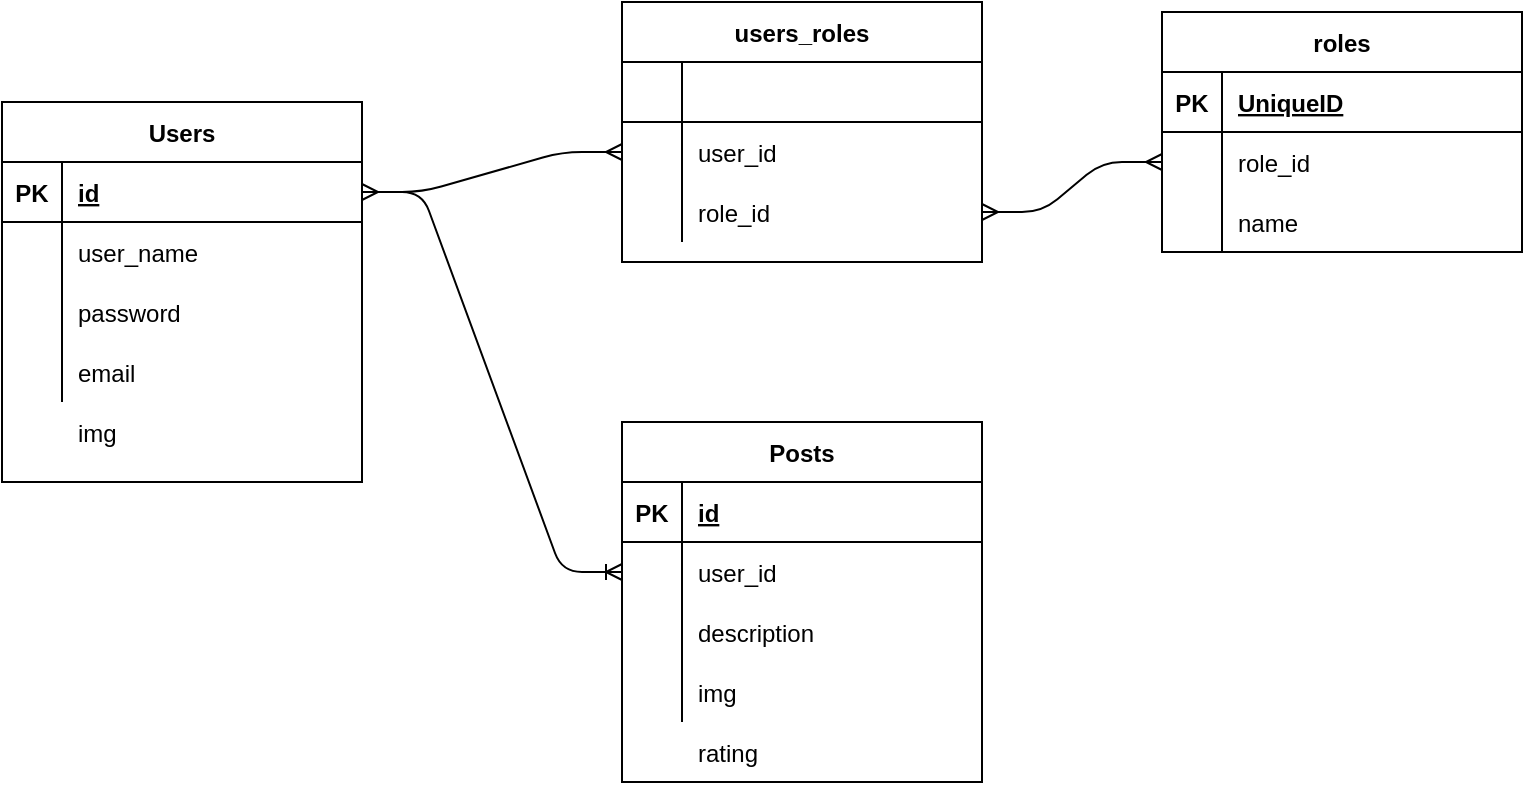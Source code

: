 <mxfile version="14.8.3" type="device"><diagram id="sKGZkR5FPVQoUr3HCv91" name="Page-1"><mxGraphModel dx="1381" dy="764" grid="1" gridSize="10" guides="1" tooltips="1" connect="1" arrows="1" fold="1" page="1" pageScale="1" pageWidth="827" pageHeight="1169" math="0" shadow="0"><root><mxCell id="0"/><mxCell id="1" parent="0"/><mxCell id="boJ0EUgw8tI9l7LTR4hV-2" value="Users" style="shape=table;startSize=30;container=1;collapsible=1;childLayout=tableLayout;fixedRows=1;rowLines=0;fontStyle=1;align=center;resizeLast=1;" vertex="1" parent="1"><mxGeometry x="120" y="290" width="180" height="190" as="geometry"/></mxCell><mxCell id="boJ0EUgw8tI9l7LTR4hV-3" value="" style="shape=partialRectangle;collapsible=0;dropTarget=0;pointerEvents=0;fillColor=none;top=0;left=0;bottom=1;right=0;points=[[0,0.5],[1,0.5]];portConstraint=eastwest;" vertex="1" parent="boJ0EUgw8tI9l7LTR4hV-2"><mxGeometry y="30" width="180" height="30" as="geometry"/></mxCell><mxCell id="boJ0EUgw8tI9l7LTR4hV-4" value="PK" style="shape=partialRectangle;connectable=0;fillColor=none;top=0;left=0;bottom=0;right=0;fontStyle=1;overflow=hidden;" vertex="1" parent="boJ0EUgw8tI9l7LTR4hV-3"><mxGeometry width="30" height="30" as="geometry"/></mxCell><mxCell id="boJ0EUgw8tI9l7LTR4hV-5" value="id" style="shape=partialRectangle;connectable=0;fillColor=none;top=0;left=0;bottom=0;right=0;align=left;spacingLeft=6;fontStyle=5;overflow=hidden;" vertex="1" parent="boJ0EUgw8tI9l7LTR4hV-3"><mxGeometry x="30" width="150" height="30" as="geometry"/></mxCell><mxCell id="boJ0EUgw8tI9l7LTR4hV-6" value="" style="shape=partialRectangle;collapsible=0;dropTarget=0;pointerEvents=0;fillColor=none;top=0;left=0;bottom=0;right=0;points=[[0,0.5],[1,0.5]];portConstraint=eastwest;" vertex="1" parent="boJ0EUgw8tI9l7LTR4hV-2"><mxGeometry y="60" width="180" height="30" as="geometry"/></mxCell><mxCell id="boJ0EUgw8tI9l7LTR4hV-7" value="" style="shape=partialRectangle;connectable=0;fillColor=none;top=0;left=0;bottom=0;right=0;editable=1;overflow=hidden;" vertex="1" parent="boJ0EUgw8tI9l7LTR4hV-6"><mxGeometry width="30" height="30" as="geometry"/></mxCell><mxCell id="boJ0EUgw8tI9l7LTR4hV-8" value="user_name" style="shape=partialRectangle;connectable=0;fillColor=none;top=0;left=0;bottom=0;right=0;align=left;spacingLeft=6;overflow=hidden;" vertex="1" parent="boJ0EUgw8tI9l7LTR4hV-6"><mxGeometry x="30" width="150" height="30" as="geometry"/></mxCell><mxCell id="boJ0EUgw8tI9l7LTR4hV-9" value="" style="shape=partialRectangle;collapsible=0;dropTarget=0;pointerEvents=0;fillColor=none;top=0;left=0;bottom=0;right=0;points=[[0,0.5],[1,0.5]];portConstraint=eastwest;" vertex="1" parent="boJ0EUgw8tI9l7LTR4hV-2"><mxGeometry y="90" width="180" height="30" as="geometry"/></mxCell><mxCell id="boJ0EUgw8tI9l7LTR4hV-10" value="" style="shape=partialRectangle;connectable=0;fillColor=none;top=0;left=0;bottom=0;right=0;editable=1;overflow=hidden;" vertex="1" parent="boJ0EUgw8tI9l7LTR4hV-9"><mxGeometry width="30" height="30" as="geometry"/></mxCell><mxCell id="boJ0EUgw8tI9l7LTR4hV-11" value="password" style="shape=partialRectangle;connectable=0;fillColor=none;top=0;left=0;bottom=0;right=0;align=left;spacingLeft=6;overflow=hidden;" vertex="1" parent="boJ0EUgw8tI9l7LTR4hV-9"><mxGeometry x="30" width="150" height="30" as="geometry"/></mxCell><mxCell id="boJ0EUgw8tI9l7LTR4hV-12" value="" style="shape=partialRectangle;collapsible=0;dropTarget=0;pointerEvents=0;fillColor=none;top=0;left=0;bottom=0;right=0;points=[[0,0.5],[1,0.5]];portConstraint=eastwest;" vertex="1" parent="boJ0EUgw8tI9l7LTR4hV-2"><mxGeometry y="120" width="180" height="30" as="geometry"/></mxCell><mxCell id="boJ0EUgw8tI9l7LTR4hV-13" value="" style="shape=partialRectangle;connectable=0;fillColor=none;top=0;left=0;bottom=0;right=0;editable=1;overflow=hidden;" vertex="1" parent="boJ0EUgw8tI9l7LTR4hV-12"><mxGeometry width="30" height="30" as="geometry"/></mxCell><mxCell id="boJ0EUgw8tI9l7LTR4hV-14" value="email" style="shape=partialRectangle;connectable=0;fillColor=none;top=0;left=0;bottom=0;right=0;align=left;spacingLeft=6;overflow=hidden;" vertex="1" parent="boJ0EUgw8tI9l7LTR4hV-12"><mxGeometry x="30" width="150" height="30" as="geometry"/></mxCell><mxCell id="boJ0EUgw8tI9l7LTR4hV-29" value="img" style="shape=partialRectangle;connectable=0;fillColor=none;top=0;left=0;bottom=0;right=0;align=left;spacingLeft=6;overflow=hidden;" vertex="1" parent="1"><mxGeometry x="150" y="440" width="150" height="30" as="geometry"/></mxCell><mxCell id="boJ0EUgw8tI9l7LTR4hV-30" value="users_roles" style="shape=table;startSize=30;container=1;collapsible=1;childLayout=tableLayout;fixedRows=1;rowLines=0;fontStyle=1;align=center;resizeLast=1;" vertex="1" parent="1"><mxGeometry x="430" y="240" width="180" height="130" as="geometry"/></mxCell><mxCell id="boJ0EUgw8tI9l7LTR4hV-31" value="" style="shape=partialRectangle;collapsible=0;dropTarget=0;pointerEvents=0;fillColor=none;top=0;left=0;bottom=1;right=0;points=[[0,0.5],[1,0.5]];portConstraint=eastwest;" vertex="1" parent="boJ0EUgw8tI9l7LTR4hV-30"><mxGeometry y="30" width="180" height="30" as="geometry"/></mxCell><mxCell id="boJ0EUgw8tI9l7LTR4hV-32" value="" style="shape=partialRectangle;connectable=0;fillColor=none;top=0;left=0;bottom=0;right=0;fontStyle=1;overflow=hidden;" vertex="1" parent="boJ0EUgw8tI9l7LTR4hV-31"><mxGeometry width="30" height="30" as="geometry"/></mxCell><mxCell id="boJ0EUgw8tI9l7LTR4hV-33" value="" style="shape=partialRectangle;connectable=0;fillColor=none;top=0;left=0;bottom=0;right=0;align=left;spacingLeft=6;fontStyle=5;overflow=hidden;" vertex="1" parent="boJ0EUgw8tI9l7LTR4hV-31"><mxGeometry x="30" width="150" height="30" as="geometry"/></mxCell><mxCell id="boJ0EUgw8tI9l7LTR4hV-34" value="" style="shape=partialRectangle;collapsible=0;dropTarget=0;pointerEvents=0;fillColor=none;top=0;left=0;bottom=0;right=0;points=[[0,0.5],[1,0.5]];portConstraint=eastwest;" vertex="1" parent="boJ0EUgw8tI9l7LTR4hV-30"><mxGeometry y="60" width="180" height="30" as="geometry"/></mxCell><mxCell id="boJ0EUgw8tI9l7LTR4hV-35" value="" style="shape=partialRectangle;connectable=0;fillColor=none;top=0;left=0;bottom=0;right=0;editable=1;overflow=hidden;" vertex="1" parent="boJ0EUgw8tI9l7LTR4hV-34"><mxGeometry width="30" height="30" as="geometry"/></mxCell><mxCell id="boJ0EUgw8tI9l7LTR4hV-36" value="user_id" style="shape=partialRectangle;connectable=0;fillColor=none;top=0;left=0;bottom=0;right=0;align=left;spacingLeft=6;overflow=hidden;" vertex="1" parent="boJ0EUgw8tI9l7LTR4hV-34"><mxGeometry x="30" width="150" height="30" as="geometry"/></mxCell><mxCell id="boJ0EUgw8tI9l7LTR4hV-37" value="" style="shape=partialRectangle;collapsible=0;dropTarget=0;pointerEvents=0;fillColor=none;top=0;left=0;bottom=0;right=0;points=[[0,0.5],[1,0.5]];portConstraint=eastwest;" vertex="1" parent="boJ0EUgw8tI9l7LTR4hV-30"><mxGeometry y="90" width="180" height="30" as="geometry"/></mxCell><mxCell id="boJ0EUgw8tI9l7LTR4hV-38" value="" style="shape=partialRectangle;connectable=0;fillColor=none;top=0;left=0;bottom=0;right=0;editable=1;overflow=hidden;" vertex="1" parent="boJ0EUgw8tI9l7LTR4hV-37"><mxGeometry width="30" height="30" as="geometry"/></mxCell><mxCell id="boJ0EUgw8tI9l7LTR4hV-39" value="role_id" style="shape=partialRectangle;connectable=0;fillColor=none;top=0;left=0;bottom=0;right=0;align=left;spacingLeft=6;overflow=hidden;" vertex="1" parent="boJ0EUgw8tI9l7LTR4hV-37"><mxGeometry x="30" width="150" height="30" as="geometry"/></mxCell><mxCell id="boJ0EUgw8tI9l7LTR4hV-40" value="roles" style="shape=table;startSize=30;container=1;collapsible=1;childLayout=tableLayout;fixedRows=1;rowLines=0;fontStyle=1;align=center;resizeLast=1;" vertex="1" parent="1"><mxGeometry x="700" y="245" width="180" height="120" as="geometry"/></mxCell><mxCell id="boJ0EUgw8tI9l7LTR4hV-41" value="" style="shape=partialRectangle;collapsible=0;dropTarget=0;pointerEvents=0;fillColor=none;top=0;left=0;bottom=1;right=0;points=[[0,0.5],[1,0.5]];portConstraint=eastwest;" vertex="1" parent="boJ0EUgw8tI9l7LTR4hV-40"><mxGeometry y="30" width="180" height="30" as="geometry"/></mxCell><mxCell id="boJ0EUgw8tI9l7LTR4hV-42" value="PK" style="shape=partialRectangle;connectable=0;fillColor=none;top=0;left=0;bottom=0;right=0;fontStyle=1;overflow=hidden;" vertex="1" parent="boJ0EUgw8tI9l7LTR4hV-41"><mxGeometry width="30" height="30" as="geometry"/></mxCell><mxCell id="boJ0EUgw8tI9l7LTR4hV-43" value="UniqueID" style="shape=partialRectangle;connectable=0;fillColor=none;top=0;left=0;bottom=0;right=0;align=left;spacingLeft=6;fontStyle=5;overflow=hidden;" vertex="1" parent="boJ0EUgw8tI9l7LTR4hV-41"><mxGeometry x="30" width="150" height="30" as="geometry"/></mxCell><mxCell id="boJ0EUgw8tI9l7LTR4hV-44" value="" style="shape=partialRectangle;collapsible=0;dropTarget=0;pointerEvents=0;fillColor=none;top=0;left=0;bottom=0;right=0;points=[[0,0.5],[1,0.5]];portConstraint=eastwest;" vertex="1" parent="boJ0EUgw8tI9l7LTR4hV-40"><mxGeometry y="60" width="180" height="30" as="geometry"/></mxCell><mxCell id="boJ0EUgw8tI9l7LTR4hV-45" value="" style="shape=partialRectangle;connectable=0;fillColor=none;top=0;left=0;bottom=0;right=0;editable=1;overflow=hidden;" vertex="1" parent="boJ0EUgw8tI9l7LTR4hV-44"><mxGeometry width="30" height="30" as="geometry"/></mxCell><mxCell id="boJ0EUgw8tI9l7LTR4hV-46" value="role_id" style="shape=partialRectangle;connectable=0;fillColor=none;top=0;left=0;bottom=0;right=0;align=left;spacingLeft=6;overflow=hidden;" vertex="1" parent="boJ0EUgw8tI9l7LTR4hV-44"><mxGeometry x="30" width="150" height="30" as="geometry"/></mxCell><mxCell id="boJ0EUgw8tI9l7LTR4hV-47" value="" style="shape=partialRectangle;collapsible=0;dropTarget=0;pointerEvents=0;fillColor=none;top=0;left=0;bottom=0;right=0;points=[[0,0.5],[1,0.5]];portConstraint=eastwest;" vertex="1" parent="boJ0EUgw8tI9l7LTR4hV-40"><mxGeometry y="90" width="180" height="30" as="geometry"/></mxCell><mxCell id="boJ0EUgw8tI9l7LTR4hV-48" value="" style="shape=partialRectangle;connectable=0;fillColor=none;top=0;left=0;bottom=0;right=0;editable=1;overflow=hidden;" vertex="1" parent="boJ0EUgw8tI9l7LTR4hV-47"><mxGeometry width="30" height="30" as="geometry"/></mxCell><mxCell id="boJ0EUgw8tI9l7LTR4hV-49" value="name" style="shape=partialRectangle;connectable=0;fillColor=none;top=0;left=0;bottom=0;right=0;align=left;spacingLeft=6;overflow=hidden;" vertex="1" parent="boJ0EUgw8tI9l7LTR4hV-47"><mxGeometry x="30" width="150" height="30" as="geometry"/></mxCell><mxCell id="boJ0EUgw8tI9l7LTR4hV-50" value="" style="edgeStyle=entityRelationEdgeStyle;fontSize=12;html=1;endArrow=ERmany;startArrow=ERmany;exitX=1;exitY=0.5;exitDx=0;exitDy=0;entryX=0;entryY=0.5;entryDx=0;entryDy=0;" edge="1" parent="1" source="boJ0EUgw8tI9l7LTR4hV-3" target="boJ0EUgw8tI9l7LTR4hV-34"><mxGeometry width="100" height="100" relative="1" as="geometry"><mxPoint x="360" y="440" as="sourcePoint"/><mxPoint x="460" y="340" as="targetPoint"/></mxGeometry></mxCell><mxCell id="boJ0EUgw8tI9l7LTR4hV-51" value="" style="edgeStyle=entityRelationEdgeStyle;fontSize=12;html=1;endArrow=ERmany;startArrow=ERmany;entryX=0;entryY=0.5;entryDx=0;entryDy=0;exitX=1;exitY=0.5;exitDx=0;exitDy=0;" edge="1" parent="1" source="boJ0EUgw8tI9l7LTR4hV-37" target="boJ0EUgw8tI9l7LTR4hV-44"><mxGeometry width="100" height="100" relative="1" as="geometry"><mxPoint x="360" y="440" as="sourcePoint"/><mxPoint x="460" y="340" as="targetPoint"/></mxGeometry></mxCell><mxCell id="boJ0EUgw8tI9l7LTR4hV-52" value="Posts" style="shape=table;startSize=30;container=1;collapsible=1;childLayout=tableLayout;fixedRows=1;rowLines=0;fontStyle=1;align=center;resizeLast=1;" vertex="1" parent="1"><mxGeometry x="430" y="450" width="180" height="180" as="geometry"/></mxCell><mxCell id="boJ0EUgw8tI9l7LTR4hV-53" value="" style="shape=partialRectangle;collapsible=0;dropTarget=0;pointerEvents=0;fillColor=none;top=0;left=0;bottom=1;right=0;points=[[0,0.5],[1,0.5]];portConstraint=eastwest;" vertex="1" parent="boJ0EUgw8tI9l7LTR4hV-52"><mxGeometry y="30" width="180" height="30" as="geometry"/></mxCell><mxCell id="boJ0EUgw8tI9l7LTR4hV-54" value="PK" style="shape=partialRectangle;connectable=0;fillColor=none;top=0;left=0;bottom=0;right=0;fontStyle=1;overflow=hidden;" vertex="1" parent="boJ0EUgw8tI9l7LTR4hV-53"><mxGeometry width="30" height="30" as="geometry"/></mxCell><mxCell id="boJ0EUgw8tI9l7LTR4hV-55" value="id" style="shape=partialRectangle;connectable=0;fillColor=none;top=0;left=0;bottom=0;right=0;align=left;spacingLeft=6;fontStyle=5;overflow=hidden;" vertex="1" parent="boJ0EUgw8tI9l7LTR4hV-53"><mxGeometry x="30" width="150" height="30" as="geometry"/></mxCell><mxCell id="boJ0EUgw8tI9l7LTR4hV-56" value="" style="shape=partialRectangle;collapsible=0;dropTarget=0;pointerEvents=0;fillColor=none;top=0;left=0;bottom=0;right=0;points=[[0,0.5],[1,0.5]];portConstraint=eastwest;" vertex="1" parent="boJ0EUgw8tI9l7LTR4hV-52"><mxGeometry y="60" width="180" height="30" as="geometry"/></mxCell><mxCell id="boJ0EUgw8tI9l7LTR4hV-57" value="" style="shape=partialRectangle;connectable=0;fillColor=none;top=0;left=0;bottom=0;right=0;editable=1;overflow=hidden;" vertex="1" parent="boJ0EUgw8tI9l7LTR4hV-56"><mxGeometry width="30" height="30" as="geometry"/></mxCell><mxCell id="boJ0EUgw8tI9l7LTR4hV-58" value="user_id" style="shape=partialRectangle;connectable=0;fillColor=none;top=0;left=0;bottom=0;right=0;align=left;spacingLeft=6;overflow=hidden;" vertex="1" parent="boJ0EUgw8tI9l7LTR4hV-56"><mxGeometry x="30" width="150" height="30" as="geometry"/></mxCell><mxCell id="boJ0EUgw8tI9l7LTR4hV-59" value="" style="shape=partialRectangle;collapsible=0;dropTarget=0;pointerEvents=0;fillColor=none;top=0;left=0;bottom=0;right=0;points=[[0,0.5],[1,0.5]];portConstraint=eastwest;" vertex="1" parent="boJ0EUgw8tI9l7LTR4hV-52"><mxGeometry y="90" width="180" height="30" as="geometry"/></mxCell><mxCell id="boJ0EUgw8tI9l7LTR4hV-60" value="" style="shape=partialRectangle;connectable=0;fillColor=none;top=0;left=0;bottom=0;right=0;editable=1;overflow=hidden;" vertex="1" parent="boJ0EUgw8tI9l7LTR4hV-59"><mxGeometry width="30" height="30" as="geometry"/></mxCell><mxCell id="boJ0EUgw8tI9l7LTR4hV-61" value="description" style="shape=partialRectangle;connectable=0;fillColor=none;top=0;left=0;bottom=0;right=0;align=left;spacingLeft=6;overflow=hidden;" vertex="1" parent="boJ0EUgw8tI9l7LTR4hV-59"><mxGeometry x="30" width="150" height="30" as="geometry"/></mxCell><mxCell id="boJ0EUgw8tI9l7LTR4hV-62" value="" style="shape=partialRectangle;collapsible=0;dropTarget=0;pointerEvents=0;fillColor=none;top=0;left=0;bottom=0;right=0;points=[[0,0.5],[1,0.5]];portConstraint=eastwest;" vertex="1" parent="boJ0EUgw8tI9l7LTR4hV-52"><mxGeometry y="120" width="180" height="30" as="geometry"/></mxCell><mxCell id="boJ0EUgw8tI9l7LTR4hV-63" value="" style="shape=partialRectangle;connectable=0;fillColor=none;top=0;left=0;bottom=0;right=0;editable=1;overflow=hidden;" vertex="1" parent="boJ0EUgw8tI9l7LTR4hV-62"><mxGeometry width="30" height="30" as="geometry"/></mxCell><mxCell id="boJ0EUgw8tI9l7LTR4hV-64" value="img" style="shape=partialRectangle;connectable=0;fillColor=none;top=0;left=0;bottom=0;right=0;align=left;spacingLeft=6;overflow=hidden;" vertex="1" parent="boJ0EUgw8tI9l7LTR4hV-62"><mxGeometry x="30" width="150" height="30" as="geometry"/></mxCell><mxCell id="boJ0EUgw8tI9l7LTR4hV-65" value="" style="edgeStyle=entityRelationEdgeStyle;fontSize=12;html=1;endArrow=ERoneToMany;exitX=1;exitY=0.5;exitDx=0;exitDy=0;entryX=0;entryY=0.5;entryDx=0;entryDy=0;" edge="1" parent="1" source="boJ0EUgw8tI9l7LTR4hV-3" target="boJ0EUgw8tI9l7LTR4hV-56"><mxGeometry width="100" height="100" relative="1" as="geometry"><mxPoint x="500" y="530" as="sourcePoint"/><mxPoint x="600" y="430" as="targetPoint"/></mxGeometry></mxCell><mxCell id="boJ0EUgw8tI9l7LTR4hV-67" value="" style="shape=partialRectangle;collapsible=0;dropTarget=0;pointerEvents=0;fillColor=none;top=0;left=0;bottom=0;right=0;points=[[0,0.5],[1,0.5]];portConstraint=eastwest;" vertex="1" parent="1"><mxGeometry x="430" y="600" width="180" height="30" as="geometry"/></mxCell><mxCell id="boJ0EUgw8tI9l7LTR4hV-68" value="" style="shape=partialRectangle;connectable=0;fillColor=none;top=0;left=0;bottom=0;right=0;editable=1;overflow=hidden;" vertex="1" parent="boJ0EUgw8tI9l7LTR4hV-67"><mxGeometry width="30" height="30" as="geometry"/></mxCell><mxCell id="boJ0EUgw8tI9l7LTR4hV-69" value="rating" style="shape=partialRectangle;connectable=0;fillColor=none;top=0;left=0;bottom=0;right=0;align=left;spacingLeft=6;overflow=hidden;" vertex="1" parent="boJ0EUgw8tI9l7LTR4hV-67"><mxGeometry x="30" width="150" height="30" as="geometry"/></mxCell></root></mxGraphModel></diagram></mxfile>